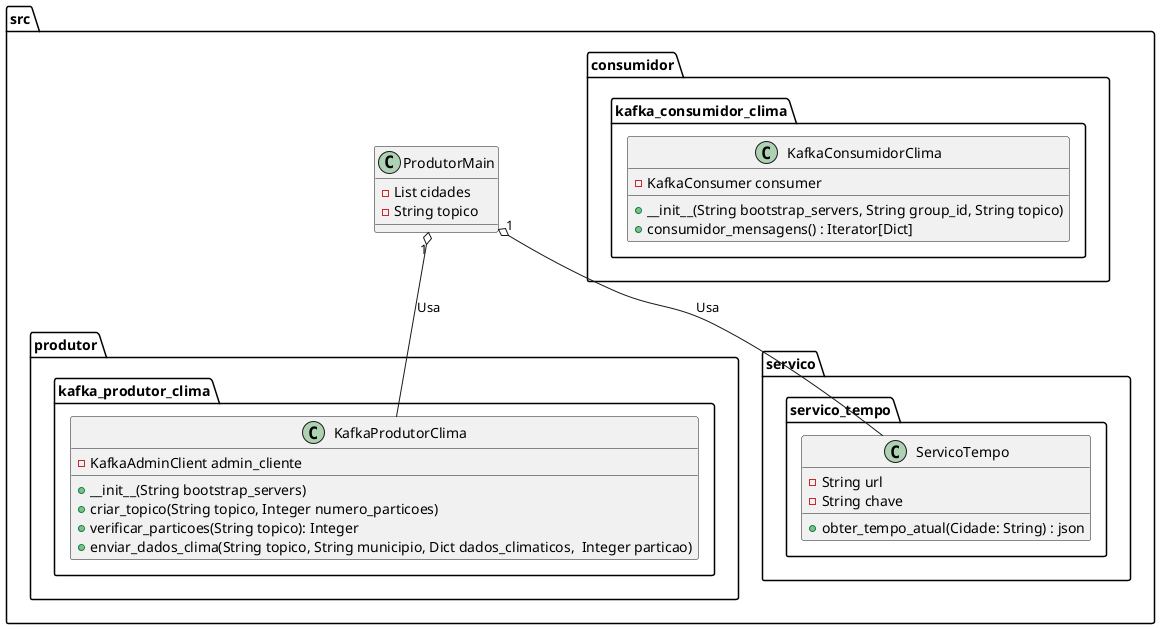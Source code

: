 @startuml teste

package src {
    package consumidor {
        package kafka_consumidor_clima {
            class KafkaConsumidorClima {
                + __init__(String bootstrap_servers, String group_id, String topico)
                - KafkaConsumer consumer
                + consumidor_mensagens() : Iterator[Dict]
            }
        }
    }

    package produtor {
        package kafka_produtor_clima {
            class KafkaProdutorClima {
                + __init__(String bootstrap_servers)
                - KafkaAdminClient admin_cliente
                + criar_topico(String topico, Integer numero_particoes)
                + verificar_particoes(String topico): Integer
                + enviar_dados_clima(String topico, String municipio, Dict dados_climaticos,  Integer particao)
            }
        }
    }

    package servico.servico_tempo {
        class ServicoTempo {
            - String url 
            - String chave
            + obter_tempo_atual(Cidade: String) : json
        }
    }

    class ProdutorMain {

        - List cidades
        - String topico
 

    
    }
    ProdutorMain "1" o-- KafkaProdutorClima: Usa
    ProdutorMain "1" o-- ServicoTempo: Usa
}

@enduml
